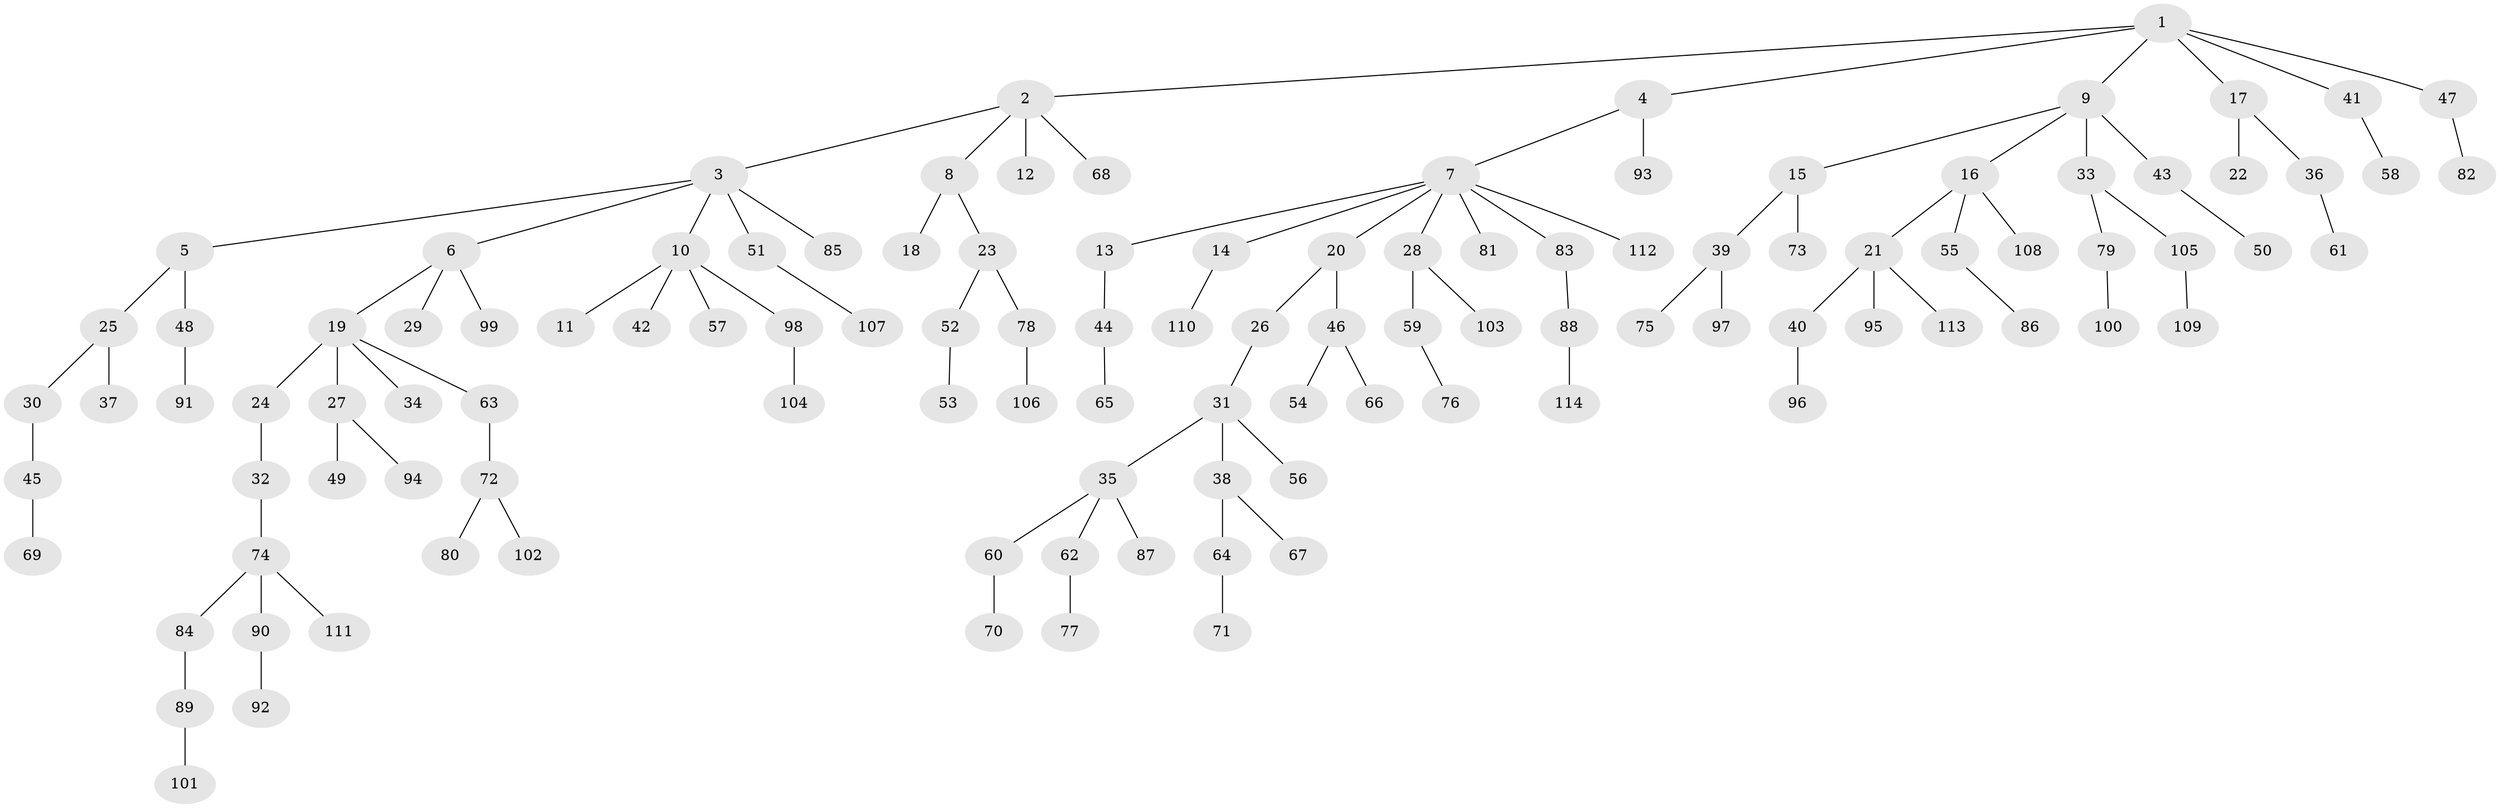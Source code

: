 // coarse degree distribution, {6: 0.02666666666666667, 4: 0.05333333333333334, 9: 0.013333333333333334, 3: 0.14666666666666667, 7: 0.013333333333333334, 1: 0.5866666666666667, 2: 0.14666666666666667, 5: 0.013333333333333334}
// Generated by graph-tools (version 1.1) at 2025/24/03/03/25 07:24:07]
// undirected, 114 vertices, 113 edges
graph export_dot {
graph [start="1"]
  node [color=gray90,style=filled];
  1;
  2;
  3;
  4;
  5;
  6;
  7;
  8;
  9;
  10;
  11;
  12;
  13;
  14;
  15;
  16;
  17;
  18;
  19;
  20;
  21;
  22;
  23;
  24;
  25;
  26;
  27;
  28;
  29;
  30;
  31;
  32;
  33;
  34;
  35;
  36;
  37;
  38;
  39;
  40;
  41;
  42;
  43;
  44;
  45;
  46;
  47;
  48;
  49;
  50;
  51;
  52;
  53;
  54;
  55;
  56;
  57;
  58;
  59;
  60;
  61;
  62;
  63;
  64;
  65;
  66;
  67;
  68;
  69;
  70;
  71;
  72;
  73;
  74;
  75;
  76;
  77;
  78;
  79;
  80;
  81;
  82;
  83;
  84;
  85;
  86;
  87;
  88;
  89;
  90;
  91;
  92;
  93;
  94;
  95;
  96;
  97;
  98;
  99;
  100;
  101;
  102;
  103;
  104;
  105;
  106;
  107;
  108;
  109;
  110;
  111;
  112;
  113;
  114;
  1 -- 2;
  1 -- 4;
  1 -- 9;
  1 -- 17;
  1 -- 41;
  1 -- 47;
  2 -- 3;
  2 -- 8;
  2 -- 12;
  2 -- 68;
  3 -- 5;
  3 -- 6;
  3 -- 10;
  3 -- 51;
  3 -- 85;
  4 -- 7;
  4 -- 93;
  5 -- 25;
  5 -- 48;
  6 -- 19;
  6 -- 29;
  6 -- 99;
  7 -- 13;
  7 -- 14;
  7 -- 20;
  7 -- 28;
  7 -- 81;
  7 -- 83;
  7 -- 112;
  8 -- 18;
  8 -- 23;
  9 -- 15;
  9 -- 16;
  9 -- 33;
  9 -- 43;
  10 -- 11;
  10 -- 42;
  10 -- 57;
  10 -- 98;
  13 -- 44;
  14 -- 110;
  15 -- 39;
  15 -- 73;
  16 -- 21;
  16 -- 55;
  16 -- 108;
  17 -- 22;
  17 -- 36;
  19 -- 24;
  19 -- 27;
  19 -- 34;
  19 -- 63;
  20 -- 26;
  20 -- 46;
  21 -- 40;
  21 -- 95;
  21 -- 113;
  23 -- 52;
  23 -- 78;
  24 -- 32;
  25 -- 30;
  25 -- 37;
  26 -- 31;
  27 -- 49;
  27 -- 94;
  28 -- 59;
  28 -- 103;
  30 -- 45;
  31 -- 35;
  31 -- 38;
  31 -- 56;
  32 -- 74;
  33 -- 79;
  33 -- 105;
  35 -- 60;
  35 -- 62;
  35 -- 87;
  36 -- 61;
  38 -- 64;
  38 -- 67;
  39 -- 75;
  39 -- 97;
  40 -- 96;
  41 -- 58;
  43 -- 50;
  44 -- 65;
  45 -- 69;
  46 -- 54;
  46 -- 66;
  47 -- 82;
  48 -- 91;
  51 -- 107;
  52 -- 53;
  55 -- 86;
  59 -- 76;
  60 -- 70;
  62 -- 77;
  63 -- 72;
  64 -- 71;
  72 -- 80;
  72 -- 102;
  74 -- 84;
  74 -- 90;
  74 -- 111;
  78 -- 106;
  79 -- 100;
  83 -- 88;
  84 -- 89;
  88 -- 114;
  89 -- 101;
  90 -- 92;
  98 -- 104;
  105 -- 109;
}
